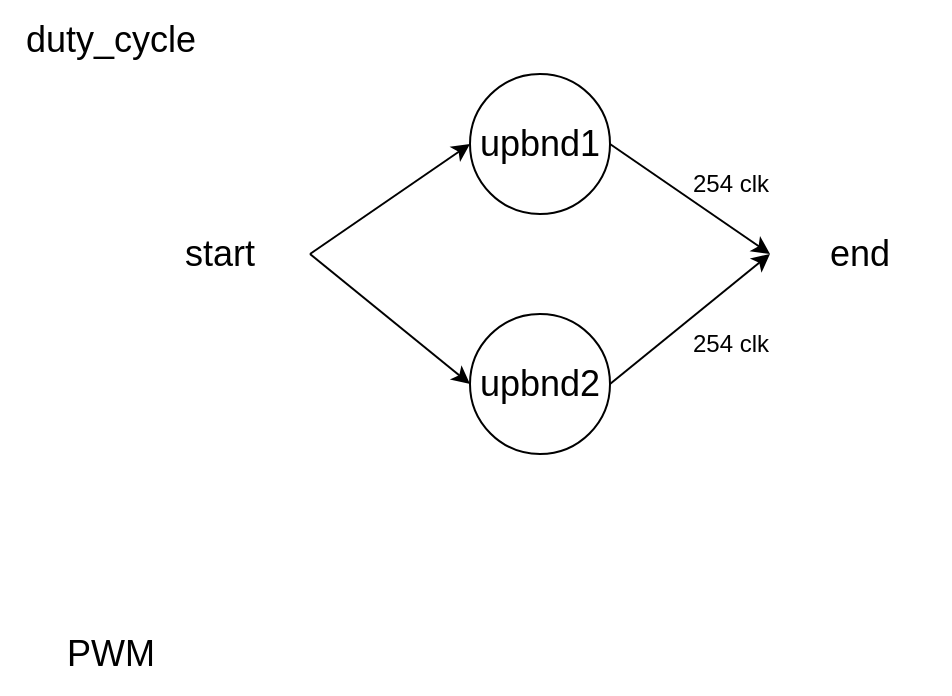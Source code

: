 <mxfile version="26.0.4" pages="2">
  <diagram id="c-3ppbOeBN0B0Eq6HmFm" name="AOV">
    <mxGraphModel dx="819" dy="478" grid="1" gridSize="10" guides="1" tooltips="1" connect="1" arrows="1" fold="1" page="1" pageScale="1" pageWidth="1600" pageHeight="1200" math="0" shadow="0">
      <root>
        <mxCell id="0" />
        <mxCell id="1" parent="0" />
        <mxCell id="7S1CZrXY3C0U-LKlklEQ-1" value="&lt;font style=&quot;font-size: 18px;&quot;&gt;duty_cycle&lt;/font&gt;" style="text;html=1;align=center;verticalAlign=middle;resizable=0;points=[];autosize=1;strokeColor=none;fillColor=none;" vertex="1" parent="1">
          <mxGeometry x="345" y="173" width="110" height="40" as="geometry" />
        </mxCell>
        <mxCell id="7S1CZrXY3C0U-LKlklEQ-6" style="rounded=0;orthogonalLoop=1;jettySize=auto;html=1;exitX=1;exitY=0.5;exitDx=0;exitDy=0;entryX=0;entryY=0.5;entryDx=0;entryDy=0;endArrow=classic;endFill=1;" edge="1" parent="1" source="7S1CZrXY3C0U-LKlklEQ-2" target="7S1CZrXY3C0U-LKlklEQ-4">
          <mxGeometry relative="1" as="geometry" />
        </mxCell>
        <mxCell id="7S1CZrXY3C0U-LKlklEQ-7" style="rounded=0;orthogonalLoop=1;jettySize=auto;html=1;exitX=1;exitY=0.5;exitDx=0;exitDy=0;entryX=0;entryY=0.5;entryDx=0;entryDy=0;endArrow=classic;endFill=1;" edge="1" parent="1" source="7S1CZrXY3C0U-LKlklEQ-2" target="7S1CZrXY3C0U-LKlklEQ-5">
          <mxGeometry relative="1" as="geometry" />
        </mxCell>
        <mxCell id="7S1CZrXY3C0U-LKlklEQ-2" value="&lt;font style=&quot;font-size: 18px;&quot;&gt;start&lt;/font&gt;" style="rounded=0;whiteSpace=wrap;html=1;fillColor=none;strokeColor=none;" vertex="1" parent="1">
          <mxGeometry x="410" y="280" width="90" height="40" as="geometry" />
        </mxCell>
        <mxCell id="7S1CZrXY3C0U-LKlklEQ-3" value="&lt;font style=&quot;font-size: 18px;&quot;&gt;end&lt;/font&gt;" style="rounded=0;whiteSpace=wrap;html=1;fillColor=none;strokeColor=none;" vertex="1" parent="1">
          <mxGeometry x="730" y="280" width="90" height="40" as="geometry" />
        </mxCell>
        <mxCell id="7S1CZrXY3C0U-LKlklEQ-9" style="rounded=0;orthogonalLoop=1;jettySize=auto;html=1;exitX=1;exitY=0.5;exitDx=0;exitDy=0;entryX=0;entryY=0.5;entryDx=0;entryDy=0;endArrow=classic;endFill=1;" edge="1" parent="1" source="7S1CZrXY3C0U-LKlklEQ-4" target="7S1CZrXY3C0U-LKlklEQ-3">
          <mxGeometry relative="1" as="geometry" />
        </mxCell>
        <mxCell id="7S1CZrXY3C0U-LKlklEQ-4" value="&lt;font style=&quot;font-size: 18px;&quot;&gt;upbnd1&lt;/font&gt;" style="ellipse;whiteSpace=wrap;html=1;" vertex="1" parent="1">
          <mxGeometry x="580" y="210" width="70" height="70" as="geometry" />
        </mxCell>
        <mxCell id="7S1CZrXY3C0U-LKlklEQ-8" style="rounded=0;orthogonalLoop=1;jettySize=auto;html=1;exitX=1;exitY=0.5;exitDx=0;exitDy=0;entryX=0;entryY=0.5;entryDx=0;entryDy=0;endArrow=classic;endFill=1;" edge="1" parent="1" source="7S1CZrXY3C0U-LKlklEQ-5" target="7S1CZrXY3C0U-LKlklEQ-3">
          <mxGeometry relative="1" as="geometry" />
        </mxCell>
        <mxCell id="7S1CZrXY3C0U-LKlklEQ-5" value="&lt;font style=&quot;font-size: 18px;&quot;&gt;upbnd2&lt;/font&gt;" style="ellipse;whiteSpace=wrap;html=1;" vertex="1" parent="1">
          <mxGeometry x="580" y="330" width="70" height="70" as="geometry" />
        </mxCell>
        <mxCell id="7S1CZrXY3C0U-LKlklEQ-10" value="254 clk" style="text;html=1;align=center;verticalAlign=middle;resizable=0;points=[];autosize=1;strokeColor=none;fillColor=none;" vertex="1" parent="1">
          <mxGeometry x="680" y="250" width="60" height="30" as="geometry" />
        </mxCell>
        <mxCell id="7S1CZrXY3C0U-LKlklEQ-11" value="254 clk" style="text;html=1;align=center;verticalAlign=middle;resizable=0;points=[];autosize=1;strokeColor=none;fillColor=none;" vertex="1" parent="1">
          <mxGeometry x="680" y="330" width="60" height="30" as="geometry" />
        </mxCell>
        <mxCell id="7S1CZrXY3C0U-LKlklEQ-12" value="&lt;font style=&quot;font-size: 18px;&quot;&gt;PWM&lt;/font&gt;" style="text;html=1;align=center;verticalAlign=middle;resizable=0;points=[];autosize=1;strokeColor=none;fillColor=none;" vertex="1" parent="1">
          <mxGeometry x="365" y="480" width="70" height="40" as="geometry" />
        </mxCell>
      </root>
    </mxGraphModel>
  </diagram>
  <diagram name="MSC" id="onQRlJYT54fZmL11PY4W">
    <mxGraphModel dx="1050" dy="669" grid="1" gridSize="10" guides="1" tooltips="1" connect="1" arrows="1" fold="1" page="1" pageScale="1" pageWidth="1600" pageHeight="1200" math="0" shadow="0">
      <root>
        <mxCell id="0" />
        <mxCell id="1" parent="0" />
        <mxCell id="iz8gX8LK1YqTojEXuOUY-8" style="edgeStyle=orthogonalEdgeStyle;rounded=0;orthogonalLoop=1;jettySize=auto;html=1;exitX=1;exitY=0.5;exitDx=0;exitDy=0;endArrow=none;endFill=0;dashed=1;strokeColor=#999999;" edge="1" parent="1" source="iz8gX8LK1YqTojEXuOUY-1">
          <mxGeometry relative="1" as="geometry">
            <mxPoint x="1050" y="260" as="targetPoint" />
          </mxGeometry>
        </mxCell>
        <mxCell id="iz8gX8LK1YqTojEXuOUY-1" value="&lt;font style=&quot;font-size: 18px;&quot;&gt;調變&lt;/font&gt;" style="rounded=0;whiteSpace=wrap;html=1;strokeColor=none;fillColor=none;" vertex="1" parent="1">
          <mxGeometry x="130" y="240" width="100" height="40" as="geometry" />
        </mxCell>
        <mxCell id="iz8gX8LK1YqTojEXuOUY-9" style="edgeStyle=orthogonalEdgeStyle;rounded=0;orthogonalLoop=1;jettySize=auto;html=1;exitX=1;exitY=0.5;exitDx=0;exitDy=0;endArrow=none;endFill=0;dashed=1;strokeColor=#999999;" edge="1" parent="1" source="iz8gX8LK1YqTojEXuOUY-2">
          <mxGeometry relative="1" as="geometry">
            <mxPoint x="1050" y="420" as="targetPoint" />
          </mxGeometry>
        </mxCell>
        <mxCell id="iz8gX8LK1YqTojEXuOUY-2" value="&lt;span style=&quot;font-size: 18px;&quot;&gt;upbnd1&lt;/span&gt;" style="rounded=0;whiteSpace=wrap;html=1;strokeColor=none;fillColor=none;" vertex="1" parent="1">
          <mxGeometry x="130" y="400" width="100" height="40" as="geometry" />
        </mxCell>
        <mxCell id="iz8gX8LK1YqTojEXuOUY-10" style="edgeStyle=orthogonalEdgeStyle;rounded=0;orthogonalLoop=1;jettySize=auto;html=1;exitX=1;exitY=0.5;exitDx=0;exitDy=0;endArrow=none;endFill=0;dashed=1;strokeColor=#999999;" edge="1" parent="1">
          <mxGeometry relative="1" as="geometry">
            <mxPoint x="1050" y="500" as="targetPoint" />
            <mxPoint x="230" y="500" as="sourcePoint" />
          </mxGeometry>
        </mxCell>
        <mxCell id="iz8gX8LK1YqTojEXuOUY-3" value="&lt;span style=&quot;font-size: 18px;&quot;&gt;upbnd2&lt;/span&gt;" style="rounded=0;whiteSpace=wrap;html=1;strokeColor=none;fillColor=none;" vertex="1" parent="1">
          <mxGeometry x="120" y="480" width="100" height="40" as="geometry" />
        </mxCell>
        <mxCell id="iz8gX8LK1YqTojEXuOUY-11" style="edgeStyle=orthogonalEdgeStyle;rounded=0;orthogonalLoop=1;jettySize=auto;html=1;exitX=1;exitY=0.5;exitDx=0;exitDy=0;endArrow=none;endFill=0;dashed=1;strokeColor=#999999;" edge="1" parent="1" source="iz8gX8LK1YqTojEXuOUY-4">
          <mxGeometry relative="1" as="geometry">
            <mxPoint x="1050" y="340" as="targetPoint" />
          </mxGeometry>
        </mxCell>
        <mxCell id="iz8gX8LK1YqTojEXuOUY-4" value="&lt;span style=&quot;font-size: 18px;&quot;&gt;PWM_counter&lt;/span&gt;" style="rounded=0;whiteSpace=wrap;html=1;strokeColor=none;fillColor=none;" vertex="1" parent="1">
          <mxGeometry x="110" y="320" width="120" height="40" as="geometry" />
        </mxCell>
        <mxCell id="iz8gX8LK1YqTojEXuOUY-12" style="edgeStyle=orthogonalEdgeStyle;rounded=0;orthogonalLoop=1;jettySize=auto;html=1;exitX=1;exitY=0.5;exitDx=0;exitDy=0;endArrow=none;endFill=0;dashed=1;strokeColor=#999999;" edge="1" parent="1" source="iz8gX8LK1YqTojEXuOUY-15">
          <mxGeometry relative="1" as="geometry">
            <mxPoint x="1050" y="580" as="targetPoint" />
          </mxGeometry>
        </mxCell>
        <mxCell id="iz8gX8LK1YqTojEXuOUY-5" value="&lt;span style=&quot;font-size: 18px;&quot;&gt;FSM_state&lt;/span&gt;" style="rounded=0;whiteSpace=wrap;html=1;strokeColor=none;fillColor=none;" vertex="1" parent="1">
          <mxGeometry x="110" y="560" width="120" height="40" as="geometry" />
        </mxCell>
        <mxCell id="iz8gX8LK1YqTojEXuOUY-13" style="edgeStyle=orthogonalEdgeStyle;rounded=0;orthogonalLoop=1;jettySize=auto;html=1;endArrow=none;endFill=0;dashed=1;strokeColor=#999999;" edge="1" parent="1" source="iz8gX8LK1YqTojEXuOUY-6">
          <mxGeometry relative="1" as="geometry">
            <mxPoint x="1050" y="660" as="targetPoint" />
          </mxGeometry>
        </mxCell>
        <mxCell id="iz8gX8LK1YqTojEXuOUY-6" value="&lt;span style=&quot;font-size: 18px;&quot;&gt;counter1&lt;/span&gt;" style="rounded=0;whiteSpace=wrap;html=1;strokeColor=none;fillColor=none;" vertex="1" parent="1">
          <mxGeometry x="110" y="640" width="120" height="40" as="geometry" />
        </mxCell>
        <mxCell id="iz8gX8LK1YqTojEXuOUY-14" style="edgeStyle=orthogonalEdgeStyle;rounded=0;orthogonalLoop=1;jettySize=auto;html=1;exitX=1;exitY=0.5;exitDx=0;exitDy=0;endArrow=none;endFill=0;dashed=1;strokeColor=#999999;" edge="1" parent="1" source="iz8gX8LK1YqTojEXuOUY-7">
          <mxGeometry relative="1" as="geometry">
            <mxPoint x="1050" y="740" as="targetPoint" />
          </mxGeometry>
        </mxCell>
        <mxCell id="iz8gX8LK1YqTojEXuOUY-7" value="&lt;span style=&quot;font-size: 18px;&quot;&gt;counter2&lt;/span&gt;" style="rounded=0;whiteSpace=wrap;html=1;strokeColor=none;fillColor=none;" vertex="1" parent="1">
          <mxGeometry x="110" y="720" width="120" height="40" as="geometry" />
        </mxCell>
        <mxCell id="iz8gX8LK1YqTojEXuOUY-16" value="" style="edgeStyle=orthogonalEdgeStyle;rounded=0;orthogonalLoop=1;jettySize=auto;html=1;exitX=1;exitY=0.5;exitDx=0;exitDy=0;endArrow=none;endFill=0;dashed=1;strokeColor=#999999;" edge="1" parent="1" source="iz8gX8LK1YqTojEXuOUY-5" target="iz8gX8LK1YqTojEXuOUY-15">
          <mxGeometry relative="1" as="geometry">
            <mxPoint x="1050" y="580" as="targetPoint" />
            <mxPoint x="230" y="580" as="sourcePoint" />
          </mxGeometry>
        </mxCell>
        <mxCell id="iz8gX8LK1YqTojEXuOUY-15" value="&lt;font style=&quot;font-size: 18px;&quot;&gt;state0&lt;/font&gt;" style="rounded=0;whiteSpace=wrap;html=1;" vertex="1" parent="1">
          <mxGeometry x="240" y="560" width="100" height="40" as="geometry" />
        </mxCell>
      </root>
    </mxGraphModel>
  </diagram>
</mxfile>
